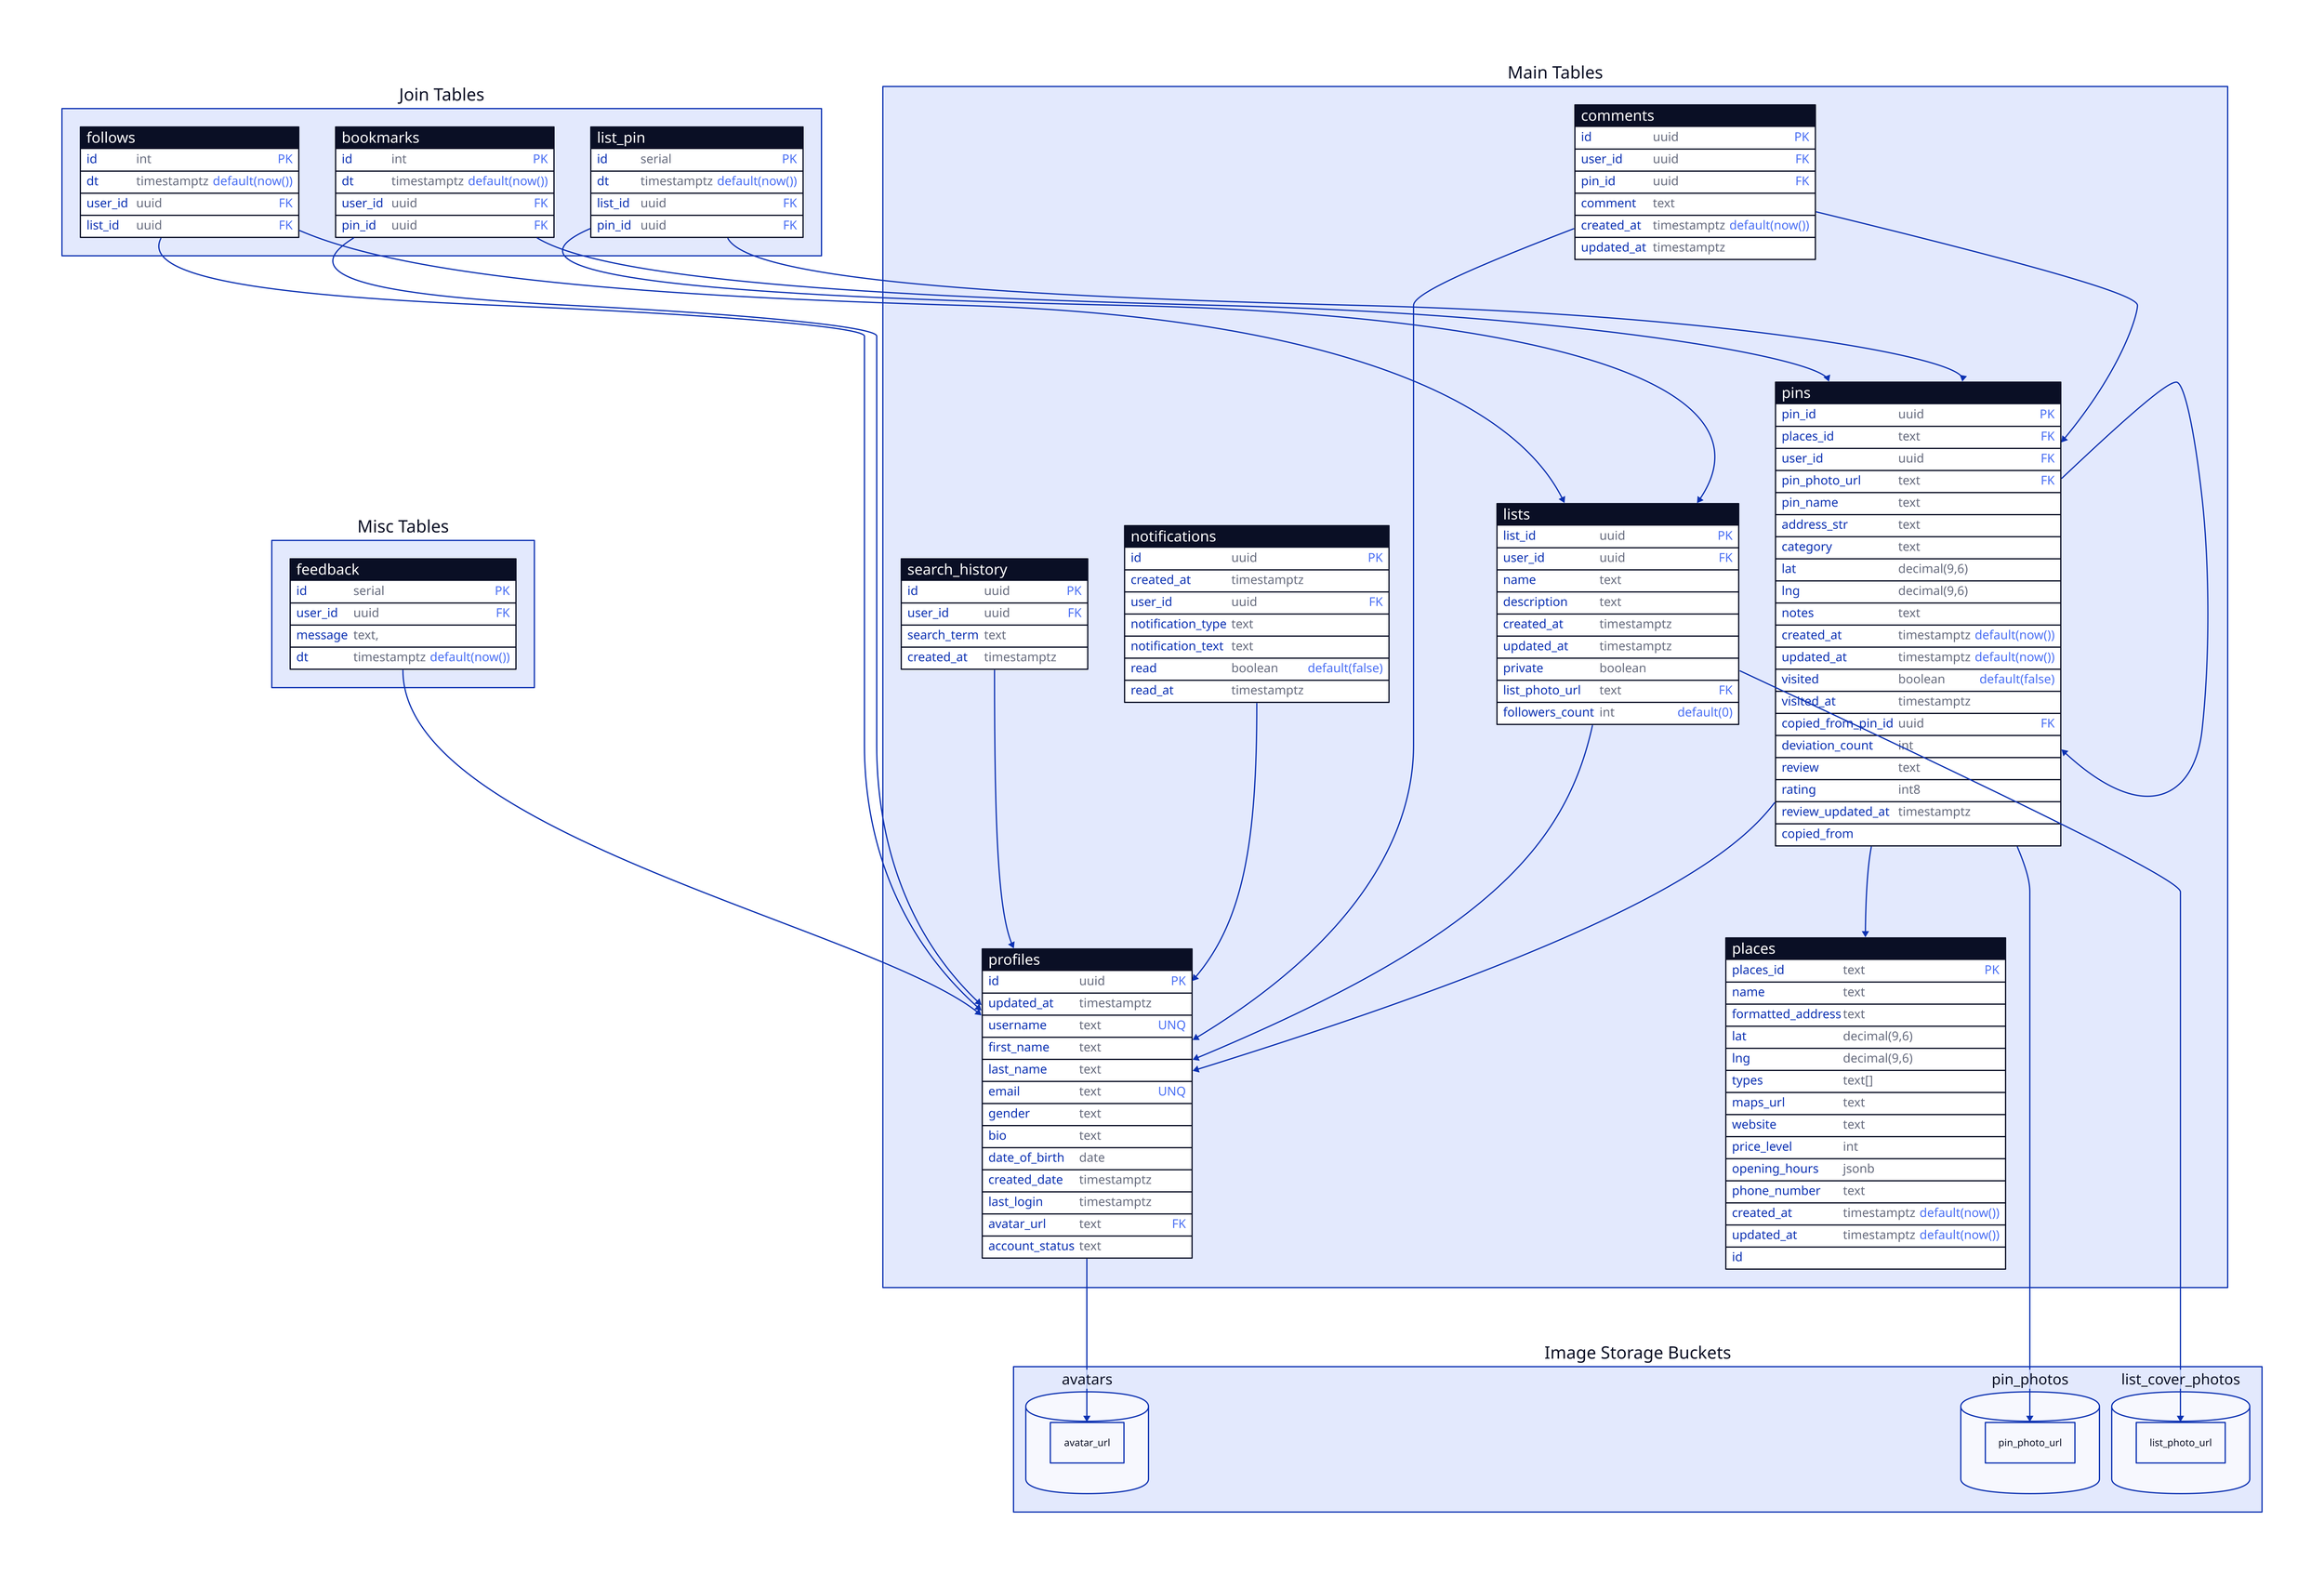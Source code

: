 # Main Tables
tables: "Main Tables" {
  profiles: {
    shape: sql_table
    id: uuid {constraint: primary_key}
    updated_at: timestamptz
    username: text {constraint: unique}
    first_name: text
    last_name: text
    email: text {constraint: unique}
    gender: text
    bio: text
    date_of_birth: date
    created_date: timestamptz
    last_login: timestamptz
    avatar_url: text {constraint: foreign_key}
    account_status: text
  }

  pins: {
    shape: sql_table
    pin_id: uuid {constraint: primary_key}
    places_id: text {constraint: foreign_key}
    user_id: uuid {constraint: foreign_key}
    pin_photo_url: text {constraint: foreign_key}
    pin_name: text
    address_str: text
    category: text
    lat: decimal(9,6)
    lng: decimal(9,6)
    notes: text
    created_at: timestamptz {constraint: default(now())}
    updated_at: timestamptz {constraint: default(now())}
    visited: boolean {constraint: default(false)}
    visited_at: timestamptz
    copied_from_pin_id: uuid {constraint: foreign_key}
    deviation_count: int
    review: text
    rating: int8
    review_updated_at: timestamptz
  }

  lists: {
    shape: sql_table
    list_id: uuid {constraint: primary_key}
    user_id: uuid {constraint: foreign_key}
    name: text
    description: text
    created_at: timestamptz
    updated_at: timestamptz
    private: boolean
    list_photo_url: text {constraint: foreign_key}
    followers_count: int {constraint: default(0)}
  }

  places: {
    shape: sql_table
    places_id: text {constraint: primary_key}
    name: text
    formatted_address: text
    lat: decimal(9,6)
    lng: decimal(9,6)
    types: "text[]"
    maps_url: text
    website: text
    price_level: int
    opening_hours: jsonb
    phone_number: text
    created_at: timestamptz {constraint: default(now())}
    updated_at: timestamptz {constraint: default(now())}
  }

  comments: {
    shape: sql_table
    id: uuid {constraint: primary_key}
    user_id: uuid {constraint: foreign_key}
    pin_id: uuid {constraint: foreign_key}
    comment: text
    created_at: timestamptz {constraint: default(now())}
    updated_at: timestamptz
  }

  notifications: {
    shape: sql_table
    id: uuid {constraint: primary_key}
    created_at: timestamptz
    # User to be Notified
    user_id: uuid {constraint: foreign_key}
    notification_type: text
    notification_text: text
    read: boolean {constraint: default(false)}
    read_at: timestamptz
  }

  search_history: {
    shape: sql_table
    id: uuid {constraint: primary_key}
    user_id: uuid {constraint: foreign_key}
    search_term: text
    created_at: timestamptz
  }

  pins.user_id -> profiles.id
  pins.copied_from -> pins.pin_id
  lists.user_id -> profiles.id
  comments.user_id -> profiles.id
  comments.pin_id -> pins.pin_id
  notifications.user_id -> profiles.id
  search_history.user_id -> profiles.id
  pins.places_id -> places.id
}

tables.profiles.avatar_url -> images.avatars.avatar_url
tables.pins.pin_photo_url -> images.pin_photos.pin_photo_url
tables.lists.list_photo_url -> images.list_cover_photos.list_photo_url

# Join Tables
joins: "Join Tables" {
  list_pin: {
    shape: sql_table
    id: serial {constraint: primary_key}
    dt: timestamptz {constraint: default(now())}
    list_id: uuid {constraint: foreign_key}
    pin_id: uuid {constraint: foreign_key}
  }

  bookmarks: {
    shape: sql_table
    id: int {constraint: primary_key}
    dt: timestamptz {constraint: default(now())}
    # The user who Bookmarked the Pin
    user_id: uuid {constraint: foreign_key}
    pin_id: uuid {constraint: foreign_key}
  }

  follows: {
    shape: sql_table
    id: int {constraint: primary_key}
    dt: timestamptz {constraint: default(now())}
    # User who is following the list
    user_id: uuid {constraint: foreign_key}
    list_id: uuid {constraint: foreign_key}
  }
}

joins.list_pin.list_id -> tables.lists.list_id
joins.list_pin.pin_id -> tables.pins.pin_id
joins.bookmarks.user_id -> tables.profiles.id
joins.bookmarks.pin_id -> tables.pins.pin_id
joins.follows.list_id -> tables.lists.list_id
joins.follows.user_id -> tables.profiles.id

# Image Storage Buckets
images: "Image Storage Buckets" {
  pin_photos: {
    shape: cylinder
    pin_photo_url
  }

  avatars: {
    shape: cylinder
    avatar_url
  }

  list_cover_photos: {
    shape: cylinder
    list_photo_url
  }
}

misc: "Misc Tables" {
  # Table to store Contact Submissions
  feedback: {
    shape: sql_table
    id: serial {constraint: primary_key}
    user_id: uuid {constraint: foreign_key}
    message: text,
    dt: timestamptz {constraint: default(now())}
  }
}

misc.feedback.user_id -> tables.profiles.id
